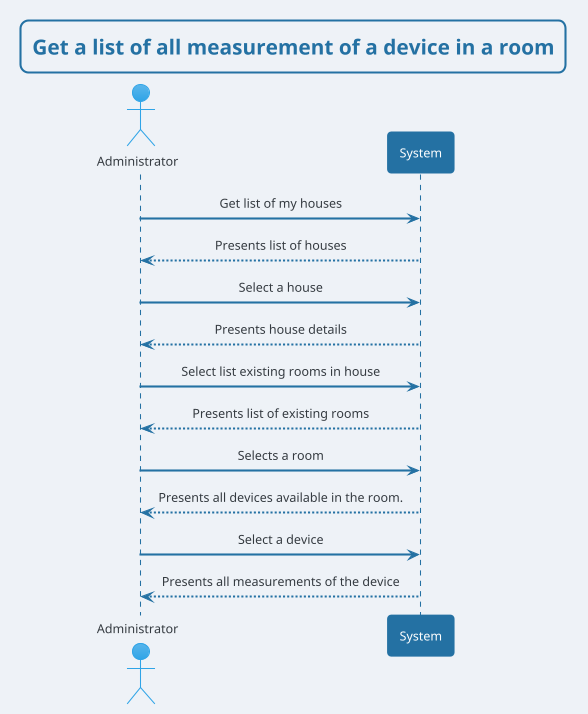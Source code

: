@startuml
'https://plantuml.com/sequence-diagram


!theme cerulean
skinparam backgroundColor #EEF2F7
skinparam titleBorderRoundCorner 15
skinparam titleBorderThickness 2
skinparam titleBorderColor #2471A3
skinparam titleFontColor #2471A3
skinparam sequenceArrowThickness 2
skinparam defaultTextAlignment center
skinparam sequenceParticipantBorderThickness 2
skinparam sequenceParticipantFontColor white
skinparam sequenceLifeLineBorderColor #2471A3
skinparam sequenceLifeLineBorderThickness 1.5
skinparam sequenceParticipantBackgroundColor #2471A3
skinparam sequenceParticipantBorderColor #2471A3
skinparam ArrowColor #2471A3
skinparam ArrowThickness 2

skinparam sequenceLifeLineBackgroundColor #D0D3D4

TITLE "Get a list of all measurement of a device in a room"
actor Administrator

Administrator -> System: Get list of my houses
System --> Administrator: Presents list of houses
Administrator -> System: Select a house
System --> Administrator: Presents house details
Administrator -> System: Select list existing rooms in house
System --> Administrator: Presents list of existing rooms
Administrator -> System: Selects a room
System --> Administrator: Presents all devices available in the room.
Administrator -> System: Select a device
System --> Administrator: Presents all measurements of the device

@enduml